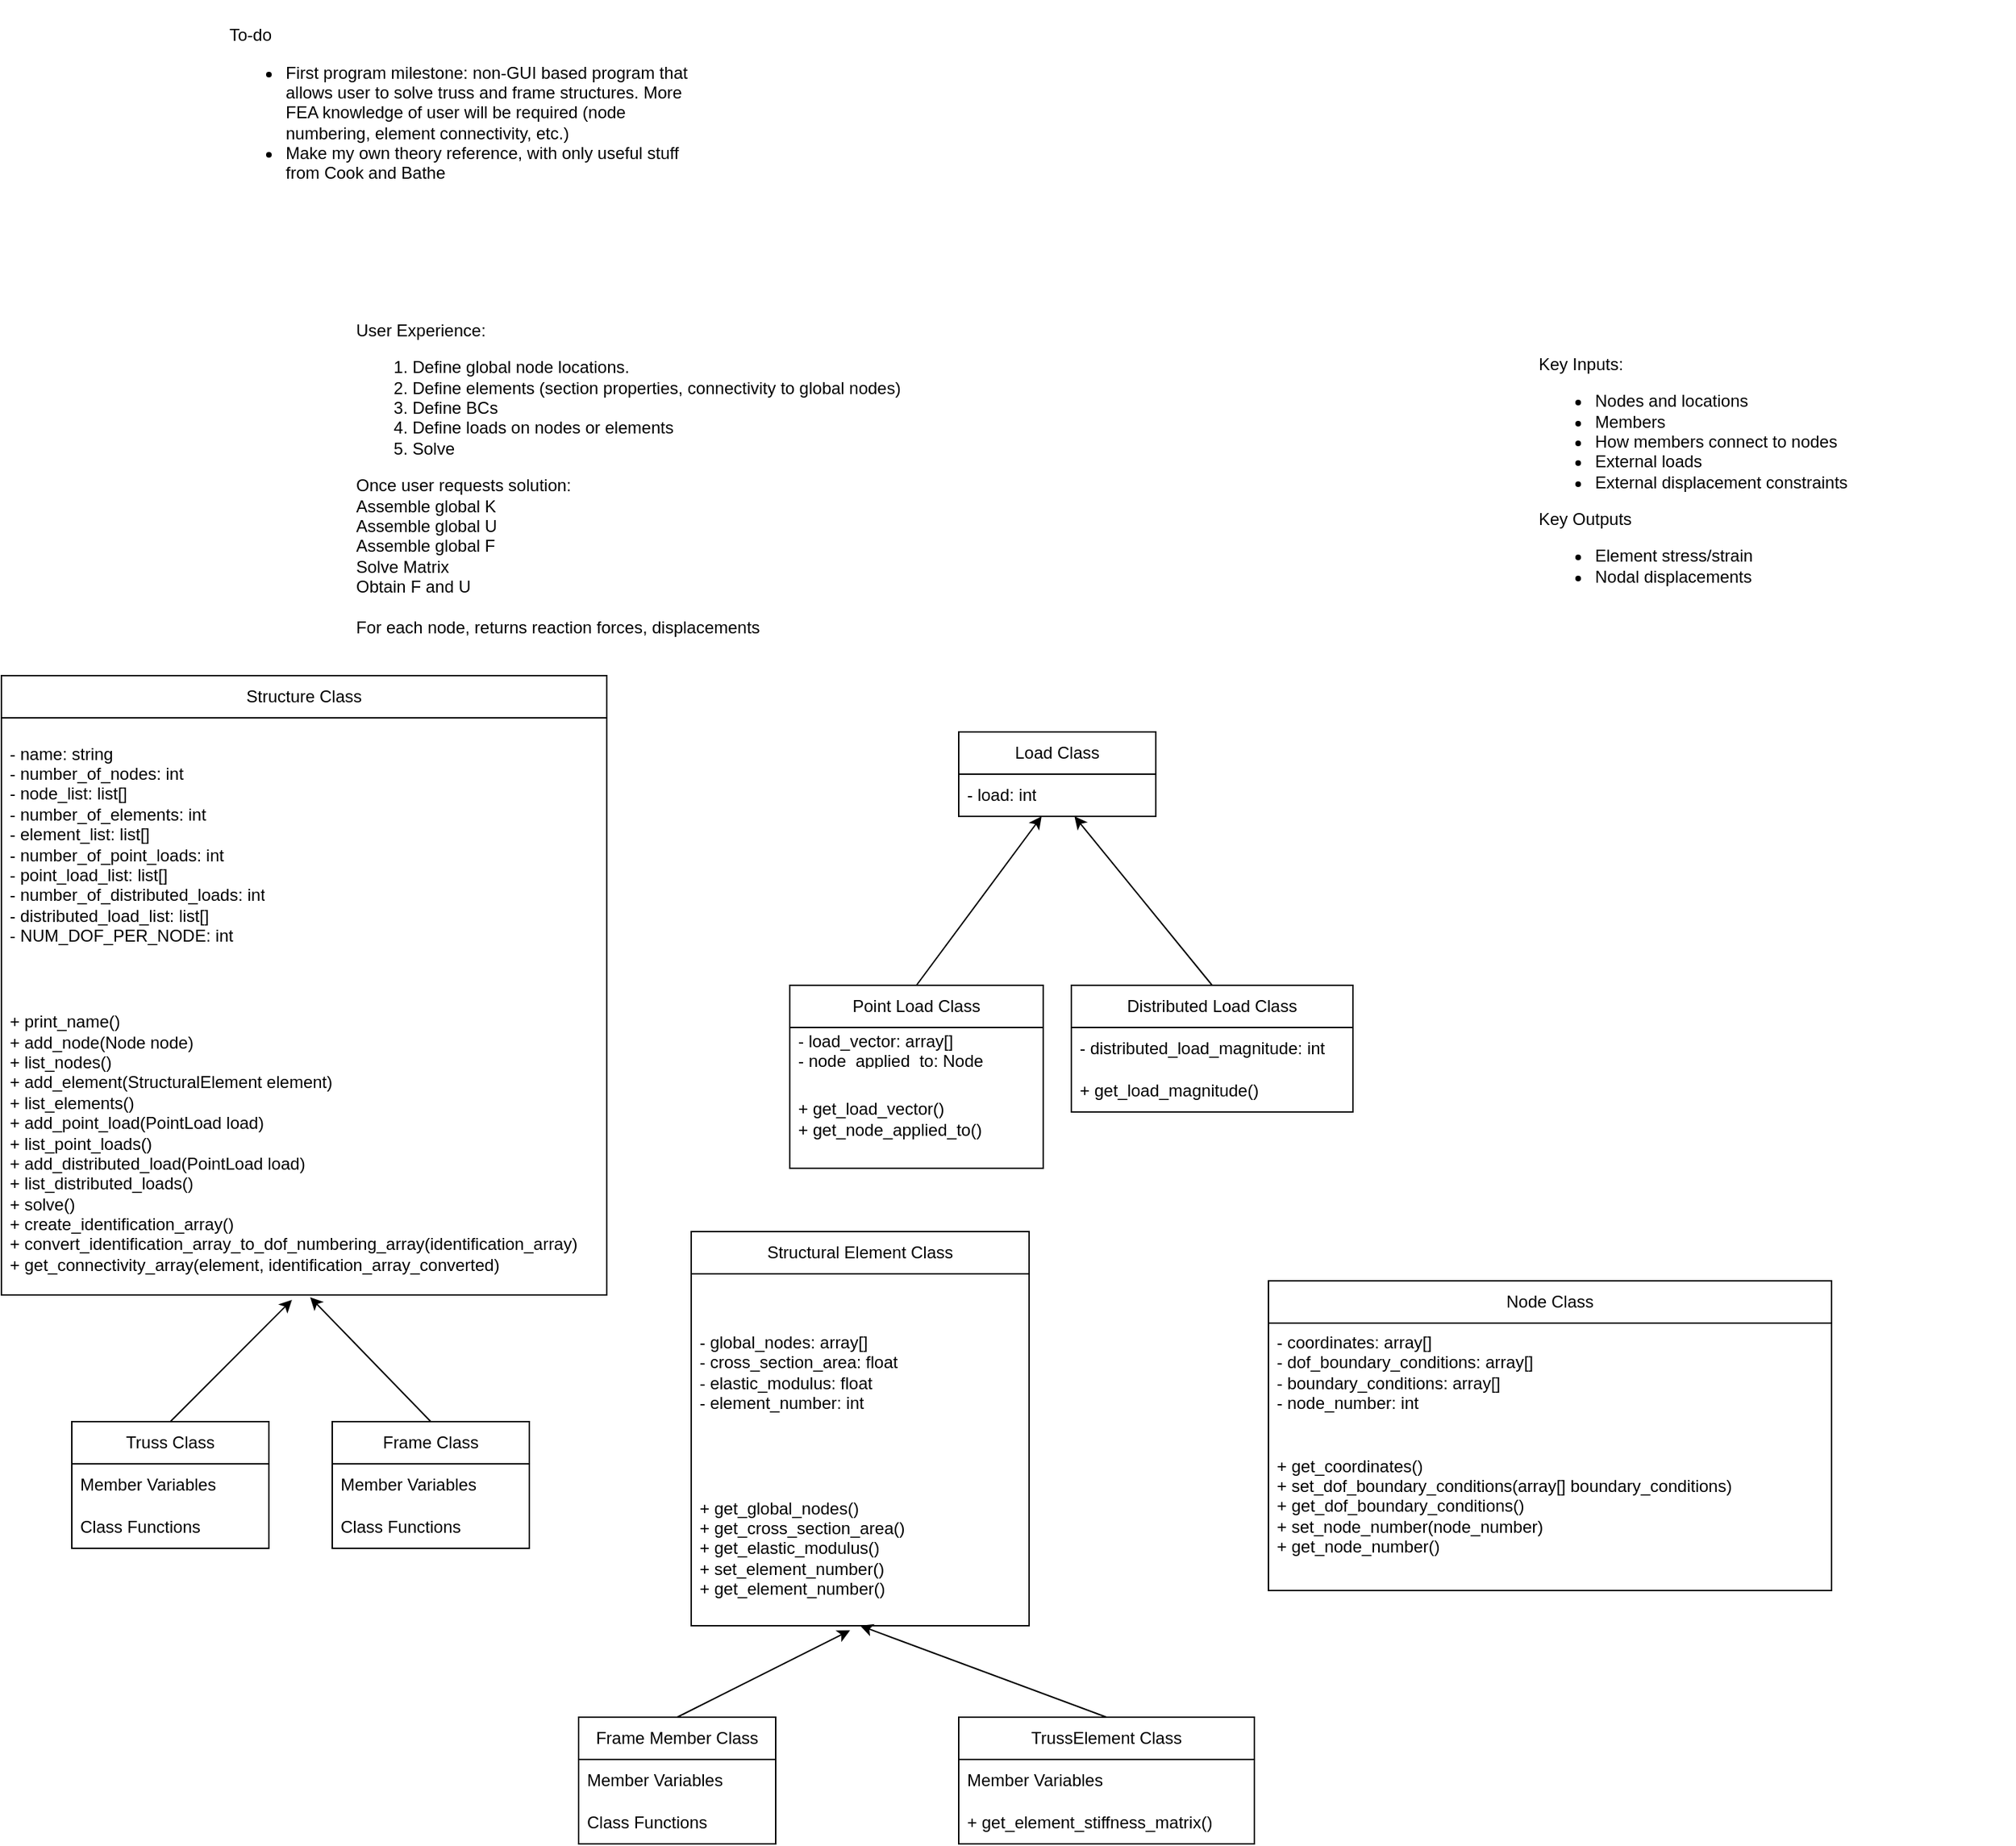 <mxfile version="21.7.4" type="github">
  <diagram name="Page-1" id="8v4hivThOCxOhdB2SJ5s">
    <mxGraphModel dx="233" dy="1669" grid="1" gridSize="10" guides="1" tooltips="1" connect="1" arrows="1" fold="1" page="1" pageScale="1" pageWidth="850" pageHeight="1100" math="0" shadow="0">
      <root>
        <mxCell id="0" />
        <mxCell id="1" parent="0" />
        <mxCell id="5DhYSEr1fFvONISvYPqg-1" value="Structural Element Class" style="swimlane;fontStyle=0;childLayout=stackLayout;horizontal=1;startSize=30;horizontalStack=0;resizeParent=1;resizeParentMax=0;resizeLast=0;collapsible=1;marginBottom=0;whiteSpace=wrap;html=1;" parent="1" vertex="1">
          <mxGeometry x="680" y="-195" width="240" height="280" as="geometry" />
        </mxCell>
        <mxCell id="5DhYSEr1fFvONISvYPqg-3" value="&lt;span style=&quot;background-color: initial; text-align: justify;&quot;&gt;- global_nodes: array[]&lt;/span&gt;&lt;br&gt;&lt;span style=&quot;background-color: initial; text-align: justify;&quot;&gt;- cross_section_area: float&lt;/span&gt;&lt;br&gt;&lt;span style=&quot;background-color: initial; text-align: justify;&quot;&gt;- elastic_modulus: float&lt;br&gt;- element_number: int&lt;br&gt;&lt;/span&gt;" style="text;strokeColor=none;fillColor=none;align=left;verticalAlign=middle;spacingLeft=4;spacingRight=4;overflow=hidden;points=[[0,0.5],[1,0.5]];portConstraint=eastwest;rotatable=0;whiteSpace=wrap;html=1;" parent="5DhYSEr1fFvONISvYPqg-1" vertex="1">
          <mxGeometry y="30" width="240" height="140" as="geometry" />
        </mxCell>
        <mxCell id="5DhYSEr1fFvONISvYPqg-2" value="&lt;span style=&quot;background-color: initial;&quot;&gt;+ get_global_nodes()&lt;br&gt;+ get_cross_section_area()&lt;br&gt;+ get_elastic_modulus()&lt;br&gt;+ set_element_number()&lt;br&gt;+ get_element_number()&lt;br&gt;&lt;/span&gt;" style="text;strokeColor=none;fillColor=none;align=left;verticalAlign=middle;spacingLeft=4;spacingRight=4;overflow=hidden;points=[[0,0.5],[1,0.5]];portConstraint=eastwest;rotatable=0;whiteSpace=wrap;html=1;" parent="5DhYSEr1fFvONISvYPqg-1" vertex="1">
          <mxGeometry y="170" width="240" height="110" as="geometry" />
        </mxCell>
        <mxCell id="5DhYSEr1fFvONISvYPqg-5" value="Node Class" style="swimlane;fontStyle=0;childLayout=stackLayout;horizontal=1;startSize=30;horizontalStack=0;resizeParent=1;resizeParentMax=0;resizeLast=0;collapsible=1;marginBottom=0;whiteSpace=wrap;html=1;" parent="1" vertex="1">
          <mxGeometry x="1090" y="-160" width="400" height="220" as="geometry" />
        </mxCell>
        <mxCell id="5DhYSEr1fFvONISvYPqg-6" value="- coordinates: array[]&lt;br&gt;- dof_boundary_conditions: array[]&lt;br&gt;- boundary_conditions: array[]&lt;br&gt;- node_number: int" style="text;strokeColor=none;fillColor=none;align=left;verticalAlign=middle;spacingLeft=4;spacingRight=4;overflow=hidden;points=[[0,0.5],[1,0.5]];portConstraint=eastwest;rotatable=0;whiteSpace=wrap;html=1;" parent="5DhYSEr1fFvONISvYPqg-5" vertex="1">
          <mxGeometry y="30" width="400" height="70" as="geometry" />
        </mxCell>
        <mxCell id="5DhYSEr1fFvONISvYPqg-7" value="+ get_coordinates()&lt;br&gt;+ set_dof_boundary_conditions(array[] boundary_conditions)&lt;br&gt;+ get_dof_boundary_conditions()&lt;br&gt;+ set_node_number(node_number)&lt;br&gt;+ get_node_number()" style="text;strokeColor=none;fillColor=none;align=left;verticalAlign=middle;spacingLeft=4;spacingRight=4;overflow=hidden;points=[[0,0.5],[1,0.5]];portConstraint=eastwest;rotatable=0;whiteSpace=wrap;html=1;" parent="5DhYSEr1fFvONISvYPqg-5" vertex="1">
          <mxGeometry y="100" width="400" height="120" as="geometry" />
        </mxCell>
        <mxCell id="5DhYSEr1fFvONISvYPqg-8" value="Structure Class" style="swimlane;fontStyle=0;childLayout=stackLayout;horizontal=1;startSize=30;horizontalStack=0;resizeParent=1;resizeParentMax=0;resizeLast=0;collapsible=1;marginBottom=0;whiteSpace=wrap;html=1;" parent="1" vertex="1">
          <mxGeometry x="190" y="-590" width="430" height="440" as="geometry" />
        </mxCell>
        <mxCell id="5DhYSEr1fFvONISvYPqg-9" value="- name: string&lt;br&gt;- number_of_nodes: int&lt;br style=&quot;border-color: var(--border-color);&quot;&gt;- node_list: list[]&lt;br&gt;- number_of_elements: int&lt;br&gt;- element_list: list[]&lt;br&gt;- number_of_point_loads: int&lt;br&gt;- point_load_list: list[]&lt;br&gt;-&amp;nbsp;number_of_distributed_loads: int&lt;br&gt;- distributed_load_list: list[]&lt;br&gt;- NUM_DOF_PER_NODE: int" style="text;strokeColor=none;fillColor=none;align=left;verticalAlign=middle;spacingLeft=4;spacingRight=4;overflow=hidden;points=[[0,0.5],[1,0.5]];portConstraint=eastwest;rotatable=0;whiteSpace=wrap;html=1;" parent="5DhYSEr1fFvONISvYPqg-8" vertex="1">
          <mxGeometry y="30" width="430" height="180" as="geometry" />
        </mxCell>
        <mxCell id="5DhYSEr1fFvONISvYPqg-10" value="&lt;br&gt;+ print_name()&lt;br&gt;+ add_node(Node node)&lt;br&gt;+ list_nodes()&lt;br&gt;+ add_element(StructuralElement element)&lt;br&gt;+ list_elements()&lt;br&gt;+ add_point_load(PointLoad load)&lt;br&gt;+ list_point_loads()&lt;br&gt;+ add_distributed_load(PointLoad load)&lt;br&gt;+ list_distributed_loads()&lt;br&gt;+ solve()&lt;br&gt;+ create_identification_array()&lt;br&gt;+&amp;nbsp;convert_identification_array_to_dof_numbering_array(identification_array)&lt;br&gt;+ get_connectivity_array(element, identification_array_converted)" style="text;strokeColor=none;fillColor=none;align=left;verticalAlign=middle;spacingLeft=4;spacingRight=4;overflow=hidden;points=[[0,0.5],[1,0.5]];portConstraint=eastwest;rotatable=0;whiteSpace=wrap;html=1;" parent="5DhYSEr1fFvONISvYPqg-8" vertex="1">
          <mxGeometry y="210" width="430" height="230" as="geometry" />
        </mxCell>
        <mxCell id="5DhYSEr1fFvONISvYPqg-11" value="Truss Class" style="swimlane;fontStyle=0;childLayout=stackLayout;horizontal=1;startSize=30;horizontalStack=0;resizeParent=1;resizeParentMax=0;resizeLast=0;collapsible=1;marginBottom=0;whiteSpace=wrap;html=1;" parent="1" vertex="1">
          <mxGeometry x="240" y="-60" width="140" height="90" as="geometry" />
        </mxCell>
        <mxCell id="5DhYSEr1fFvONISvYPqg-12" value="Member Variables" style="text;strokeColor=none;fillColor=none;align=left;verticalAlign=middle;spacingLeft=4;spacingRight=4;overflow=hidden;points=[[0,0.5],[1,0.5]];portConstraint=eastwest;rotatable=0;whiteSpace=wrap;html=1;" parent="5DhYSEr1fFvONISvYPqg-11" vertex="1">
          <mxGeometry y="30" width="140" height="30" as="geometry" />
        </mxCell>
        <mxCell id="5DhYSEr1fFvONISvYPqg-13" value="Class Functions" style="text;strokeColor=none;fillColor=none;align=left;verticalAlign=middle;spacingLeft=4;spacingRight=4;overflow=hidden;points=[[0,0.5],[1,0.5]];portConstraint=eastwest;rotatable=0;whiteSpace=wrap;html=1;" parent="5DhYSEr1fFvONISvYPqg-11" vertex="1">
          <mxGeometry y="60" width="140" height="30" as="geometry" />
        </mxCell>
        <mxCell id="5DhYSEr1fFvONISvYPqg-14" value="Frame Class" style="swimlane;fontStyle=0;childLayout=stackLayout;horizontal=1;startSize=30;horizontalStack=0;resizeParent=1;resizeParentMax=0;resizeLast=0;collapsible=1;marginBottom=0;whiteSpace=wrap;html=1;" parent="1" vertex="1">
          <mxGeometry x="425" y="-60" width="140" height="90" as="geometry" />
        </mxCell>
        <mxCell id="5DhYSEr1fFvONISvYPqg-15" value="Member Variables" style="text;strokeColor=none;fillColor=none;align=left;verticalAlign=middle;spacingLeft=4;spacingRight=4;overflow=hidden;points=[[0,0.5],[1,0.5]];portConstraint=eastwest;rotatable=0;whiteSpace=wrap;html=1;" parent="5DhYSEr1fFvONISvYPqg-14" vertex="1">
          <mxGeometry y="30" width="140" height="30" as="geometry" />
        </mxCell>
        <mxCell id="5DhYSEr1fFvONISvYPqg-16" value="Class Functions" style="text;strokeColor=none;fillColor=none;align=left;verticalAlign=middle;spacingLeft=4;spacingRight=4;overflow=hidden;points=[[0,0.5],[1,0.5]];portConstraint=eastwest;rotatable=0;whiteSpace=wrap;html=1;" parent="5DhYSEr1fFvONISvYPqg-14" vertex="1">
          <mxGeometry y="60" width="140" height="30" as="geometry" />
        </mxCell>
        <mxCell id="5DhYSEr1fFvONISvYPqg-17" value="" style="endArrow=classic;html=1;rounded=0;entryX=0.48;entryY=1.015;entryDx=0;entryDy=0;entryPerimeter=0;exitX=0.5;exitY=0;exitDx=0;exitDy=0;" parent="1" source="5DhYSEr1fFvONISvYPqg-11" target="5DhYSEr1fFvONISvYPqg-10" edge="1">
          <mxGeometry width="50" height="50" relative="1" as="geometry">
            <mxPoint x="250" y="-250" as="sourcePoint" />
            <mxPoint x="300" y="-300" as="targetPoint" />
          </mxGeometry>
        </mxCell>
        <mxCell id="5DhYSEr1fFvONISvYPqg-19" value="" style="endArrow=classic;html=1;rounded=0;exitX=0.5;exitY=0;exitDx=0;exitDy=0;entryX=0.51;entryY=1.007;entryDx=0;entryDy=0;entryPerimeter=0;" parent="1" source="5DhYSEr1fFvONISvYPqg-14" edge="1" target="5DhYSEr1fFvONISvYPqg-10">
          <mxGeometry width="50" height="50" relative="1" as="geometry">
            <mxPoint x="260" y="-240" as="sourcePoint" />
            <mxPoint x="410" y="-190" as="targetPoint" />
          </mxGeometry>
        </mxCell>
        <mxCell id="5DhYSEr1fFvONISvYPqg-20" value="Load Class" style="swimlane;fontStyle=0;childLayout=stackLayout;horizontal=1;startSize=30;horizontalStack=0;resizeParent=1;resizeParentMax=0;resizeLast=0;collapsible=1;marginBottom=0;whiteSpace=wrap;html=1;" parent="1" vertex="1">
          <mxGeometry x="870" y="-550" width="140" height="60" as="geometry" />
        </mxCell>
        <mxCell id="5DhYSEr1fFvONISvYPqg-21" value="- load: int" style="text;strokeColor=none;fillColor=none;align=left;verticalAlign=middle;spacingLeft=4;spacingRight=4;overflow=hidden;points=[[0,0.5],[1,0.5]];portConstraint=eastwest;rotatable=0;whiteSpace=wrap;html=1;" parent="5DhYSEr1fFvONISvYPqg-20" vertex="1">
          <mxGeometry y="30" width="140" height="30" as="geometry" />
        </mxCell>
        <mxCell id="5DhYSEr1fFvONISvYPqg-23" value="Point Load Class" style="swimlane;fontStyle=0;childLayout=stackLayout;horizontal=1;startSize=30;horizontalStack=0;resizeParent=1;resizeParentMax=0;resizeLast=0;collapsible=1;marginBottom=0;whiteSpace=wrap;html=1;" parent="1" vertex="1">
          <mxGeometry x="750" y="-370" width="180" height="130" as="geometry" />
        </mxCell>
        <mxCell id="5DhYSEr1fFvONISvYPqg-24" value="- load_vector: array[]&lt;br&gt;- node_applied_to: Node" style="text;strokeColor=none;fillColor=none;align=left;verticalAlign=middle;spacingLeft=4;spacingRight=4;overflow=hidden;points=[[0,0.5],[1,0.5]];portConstraint=eastwest;rotatable=0;whiteSpace=wrap;html=1;" parent="5DhYSEr1fFvONISvYPqg-23" vertex="1">
          <mxGeometry y="30" width="180" height="30" as="geometry" />
        </mxCell>
        <mxCell id="5DhYSEr1fFvONISvYPqg-25" value="+ get_load_vector()&lt;br&gt;+&amp;nbsp;get_node_applied_to()" style="text;strokeColor=none;fillColor=none;align=left;verticalAlign=middle;spacingLeft=4;spacingRight=4;overflow=hidden;points=[[0,0.5],[1,0.5]];portConstraint=eastwest;rotatable=0;whiteSpace=wrap;html=1;" parent="5DhYSEr1fFvONISvYPqg-23" vertex="1">
          <mxGeometry y="60" width="180" height="70" as="geometry" />
        </mxCell>
        <mxCell id="5DhYSEr1fFvONISvYPqg-26" value="Distributed Load Class" style="swimlane;fontStyle=0;childLayout=stackLayout;horizontal=1;startSize=30;horizontalStack=0;resizeParent=1;resizeParentMax=0;resizeLast=0;collapsible=1;marginBottom=0;whiteSpace=wrap;html=1;" parent="1" vertex="1">
          <mxGeometry x="950" y="-370" width="200" height="90" as="geometry" />
        </mxCell>
        <mxCell id="5DhYSEr1fFvONISvYPqg-27" value="-&amp;nbsp;distributed_load_magnitude: int" style="text;strokeColor=none;fillColor=none;align=left;verticalAlign=middle;spacingLeft=4;spacingRight=4;overflow=hidden;points=[[0,0.5],[1,0.5]];portConstraint=eastwest;rotatable=0;whiteSpace=wrap;html=1;" parent="5DhYSEr1fFvONISvYPqg-26" vertex="1">
          <mxGeometry y="30" width="200" height="30" as="geometry" />
        </mxCell>
        <mxCell id="5DhYSEr1fFvONISvYPqg-28" value="+ get_load_magnitude()" style="text;strokeColor=none;fillColor=none;align=left;verticalAlign=middle;spacingLeft=4;spacingRight=4;overflow=hidden;points=[[0,0.5],[1,0.5]];portConstraint=eastwest;rotatable=0;whiteSpace=wrap;html=1;" parent="5DhYSEr1fFvONISvYPqg-26" vertex="1">
          <mxGeometry y="60" width="200" height="30" as="geometry" />
        </mxCell>
        <mxCell id="5DhYSEr1fFvONISvYPqg-29" value="" style="endArrow=classic;html=1;rounded=0;exitX=0.5;exitY=0;exitDx=0;exitDy=0;" parent="1" source="5DhYSEr1fFvONISvYPqg-23" target="5DhYSEr1fFvONISvYPqg-21" edge="1">
          <mxGeometry width="50" height="50" relative="1" as="geometry">
            <mxPoint x="490" y="-210" as="sourcePoint" />
            <mxPoint x="933.56" y="-460.21" as="targetPoint" />
          </mxGeometry>
        </mxCell>
        <mxCell id="5DhYSEr1fFvONISvYPqg-30" value="" style="endArrow=classic;html=1;rounded=0;exitX=0.5;exitY=0;exitDx=0;exitDy=0;" parent="1" source="5DhYSEr1fFvONISvYPqg-26" target="5DhYSEr1fFvONISvYPqg-21" edge="1">
          <mxGeometry width="50" height="50" relative="1" as="geometry">
            <mxPoint x="830" y="-320" as="sourcePoint" />
            <mxPoint x="933.56" y="-460.21" as="targetPoint" />
          </mxGeometry>
        </mxCell>
        <mxCell id="5DhYSEr1fFvONISvYPqg-31" value="Frame Member Class" style="swimlane;fontStyle=0;childLayout=stackLayout;horizontal=1;startSize=30;horizontalStack=0;resizeParent=1;resizeParentMax=0;resizeLast=0;collapsible=1;marginBottom=0;whiteSpace=wrap;html=1;" parent="1" vertex="1">
          <mxGeometry x="600" y="150" width="140" height="90" as="geometry" />
        </mxCell>
        <mxCell id="5DhYSEr1fFvONISvYPqg-32" value="Member Variables" style="text;strokeColor=none;fillColor=none;align=left;verticalAlign=middle;spacingLeft=4;spacingRight=4;overflow=hidden;points=[[0,0.5],[1,0.5]];portConstraint=eastwest;rotatable=0;whiteSpace=wrap;html=1;" parent="5DhYSEr1fFvONISvYPqg-31" vertex="1">
          <mxGeometry y="30" width="140" height="30" as="geometry" />
        </mxCell>
        <mxCell id="5DhYSEr1fFvONISvYPqg-33" value="Class Functions" style="text;strokeColor=none;fillColor=none;align=left;verticalAlign=middle;spacingLeft=4;spacingRight=4;overflow=hidden;points=[[0,0.5],[1,0.5]];portConstraint=eastwest;rotatable=0;whiteSpace=wrap;html=1;" parent="5DhYSEr1fFvONISvYPqg-31" vertex="1">
          <mxGeometry y="60" width="140" height="30" as="geometry" />
        </mxCell>
        <mxCell id="5DhYSEr1fFvONISvYPqg-34" value="TrussElement Class" style="swimlane;fontStyle=0;childLayout=stackLayout;horizontal=1;startSize=30;horizontalStack=0;resizeParent=1;resizeParentMax=0;resizeLast=0;collapsible=1;marginBottom=0;whiteSpace=wrap;html=1;" parent="1" vertex="1">
          <mxGeometry x="870" y="150" width="210" height="90" as="geometry" />
        </mxCell>
        <mxCell id="5DhYSEr1fFvONISvYPqg-35" value="Member Variables" style="text;strokeColor=none;fillColor=none;align=left;verticalAlign=middle;spacingLeft=4;spacingRight=4;overflow=hidden;points=[[0,0.5],[1,0.5]];portConstraint=eastwest;rotatable=0;whiteSpace=wrap;html=1;" parent="5DhYSEr1fFvONISvYPqg-34" vertex="1">
          <mxGeometry y="30" width="210" height="30" as="geometry" />
        </mxCell>
        <mxCell id="5DhYSEr1fFvONISvYPqg-36" value="+ get_element_stiffness_matrix()" style="text;strokeColor=none;fillColor=none;align=left;verticalAlign=middle;spacingLeft=4;spacingRight=4;overflow=hidden;points=[[0,0.5],[1,0.5]];portConstraint=eastwest;rotatable=0;whiteSpace=wrap;html=1;" parent="5DhYSEr1fFvONISvYPqg-34" vertex="1">
          <mxGeometry y="60" width="210" height="30" as="geometry" />
        </mxCell>
        <mxCell id="5DhYSEr1fFvONISvYPqg-37" value="" style="endArrow=classic;html=1;rounded=0;entryX=0.47;entryY=1.03;entryDx=0;entryDy=0;entryPerimeter=0;exitX=0.5;exitY=0;exitDx=0;exitDy=0;" parent="1" source="5DhYSEr1fFvONISvYPqg-31" target="5DhYSEr1fFvONISvYPqg-2" edge="1">
          <mxGeometry width="50" height="50" relative="1" as="geometry">
            <mxPoint x="490" y="-210" as="sourcePoint" />
            <mxPoint x="393" y="-308" as="targetPoint" />
          </mxGeometry>
        </mxCell>
        <mxCell id="5DhYSEr1fFvONISvYPqg-38" value="" style="endArrow=classic;html=1;rounded=0;entryX=0.5;entryY=1;entryDx=0;entryDy=0;exitX=0.5;exitY=0;exitDx=0;exitDy=0;" parent="1" source="5DhYSEr1fFvONISvYPqg-34" target="5DhYSEr1fFvONISvYPqg-1" edge="1">
          <mxGeometry width="50" height="50" relative="1" as="geometry">
            <mxPoint x="680" y="90" as="sourcePoint" />
            <mxPoint x="812" y="2" as="targetPoint" />
          </mxGeometry>
        </mxCell>
        <mxCell id="5DhYSEr1fFvONISvYPqg-40" value="Key Inputs:&lt;br&gt;&lt;ul&gt;&lt;li&gt;Nodes and locations&lt;/li&gt;&lt;li&gt;Members&lt;/li&gt;&lt;li&gt;How members connect to nodes&lt;/li&gt;&lt;li&gt;External loads&lt;/li&gt;&lt;li&gt;External displacement constraints&lt;/li&gt;&lt;/ul&gt;&lt;div&gt;Key Outputs&lt;/div&gt;&lt;div&gt;&lt;ul&gt;&lt;li&gt;Element stress/strain&lt;/li&gt;&lt;li&gt;Nodal displacements&lt;/li&gt;&lt;/ul&gt;&lt;/div&gt;" style="text;html=1;strokeColor=none;fillColor=none;align=left;verticalAlign=middle;whiteSpace=wrap;rounded=0;" parent="1" vertex="1">
          <mxGeometry x="1280" y="-810" width="340" height="160" as="geometry" />
        </mxCell>
        <mxCell id="5DhYSEr1fFvONISvYPqg-41" value="To-do&lt;br&gt;&lt;ul&gt;&lt;li&gt;First program milestone: non-GUI based program that allows user to solve truss and frame structures. More FEA knowledge of user will be required (node numbering, element connectivity, etc.)&lt;/li&gt;&lt;li&gt;Make my own theory reference, with only useful stuff from Cook and Bathe&lt;/li&gt;&lt;/ul&gt;" style="text;html=1;strokeColor=none;fillColor=none;align=left;verticalAlign=middle;whiteSpace=wrap;rounded=0;" parent="1" vertex="1">
          <mxGeometry x="350" y="-1070" width="340" height="160" as="geometry" />
        </mxCell>
        <mxCell id="RbHJwu_WiSMOWjQ95nWx-1" value="User Experience:&lt;br&gt;&lt;ol&gt;&lt;li&gt;Define global node locations.&lt;/li&gt;&lt;li&gt;Define elements (section properties, connectivity to global nodes)&lt;/li&gt;&lt;li&gt;Define BCs&amp;nbsp;&lt;/li&gt;&lt;li&gt;Define loads on nodes or elements&lt;/li&gt;&lt;li&gt;Solve&lt;/li&gt;&lt;/ol&gt;&lt;div&gt;Once user requests solution:&lt;/div&gt;&lt;div&gt;Assemble global K&lt;/div&gt;&lt;div&gt;Assemble global U&lt;/div&gt;&lt;div&gt;Assemble global F&lt;/div&gt;&lt;div&gt;Solve Matrix&lt;/div&gt;&lt;div&gt;Obtain F and U&lt;/div&gt;&lt;div&gt;&lt;br&gt;&lt;/div&gt;&lt;div&gt;For each node, returns reaction forces, displacements&lt;/div&gt;" style="text;html=1;strokeColor=none;fillColor=none;align=left;verticalAlign=middle;whiteSpace=wrap;rounded=0;" parent="1" vertex="1">
          <mxGeometry x="440" y="-845" width="400" height="230" as="geometry" />
        </mxCell>
      </root>
    </mxGraphModel>
  </diagram>
</mxfile>
